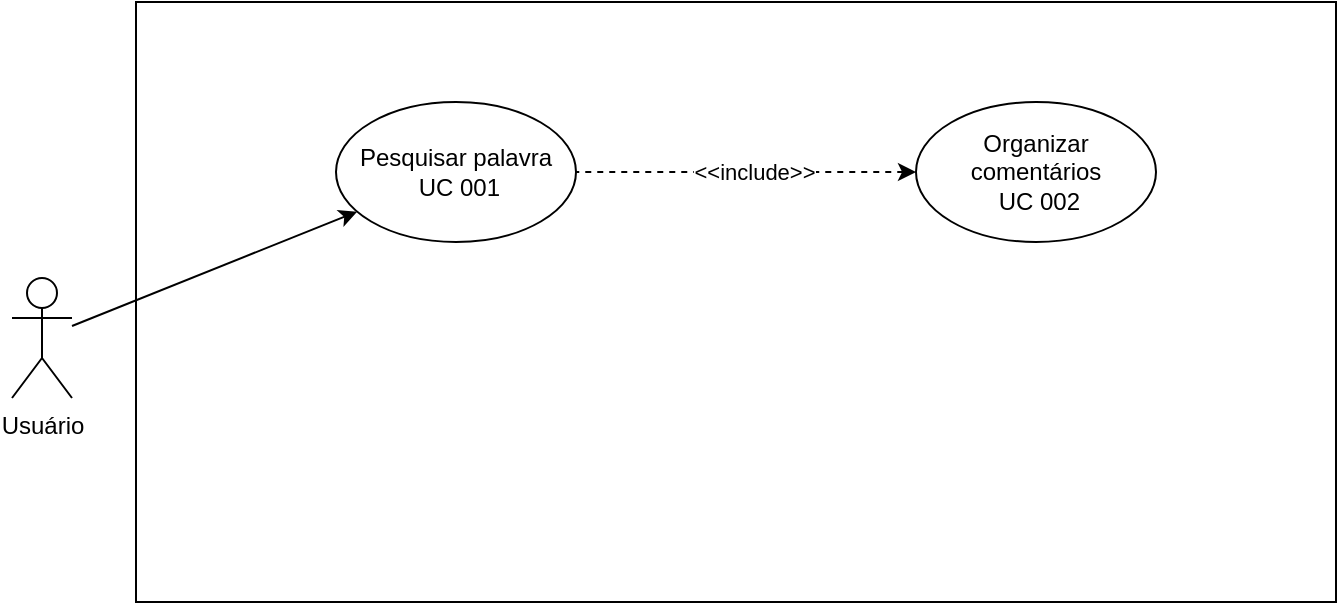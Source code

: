 <mxfile version="20.2.0" type="google"><diagram id="tNK0vlteFIx5bc9W0l7x" name="Página-1"><mxGraphModel grid="1" page="1" gridSize="10" guides="1" tooltips="1" connect="1" arrows="1" fold="1" pageScale="1" pageWidth="827" pageHeight="1169" math="0" shadow="0"><root><mxCell id="0"/><mxCell id="1" parent="0"/><mxCell id="sjMyJ0i74vwjDjEsnaUG-6" value="" style="rounded=0;whiteSpace=wrap;html=1;" vertex="1" parent="1"><mxGeometry x="120" y="60" width="600" height="300" as="geometry"/></mxCell><mxCell id="hJ4qFR9D3slbXvPtgu2s-2" style="rounded=0;orthogonalLoop=1;jettySize=auto;html=1;" edge="1" parent="1" source="sjMyJ0i74vwjDjEsnaUG-1" target="hJ4qFR9D3slbXvPtgu2s-1"><mxGeometry relative="1" as="geometry"/></mxCell><mxCell id="sjMyJ0i74vwjDjEsnaUG-1" value="Usuário" style="shape=umlActor;verticalLabelPosition=bottom;verticalAlign=top;html=1;outlineConnect=0;" vertex="1" parent="1"><mxGeometry x="58" y="198" width="30" height="60" as="geometry"/></mxCell><mxCell id="hJ4qFR9D3slbXvPtgu2s-1" value="&lt;div&gt;Pesquisar palavra&lt;/div&gt;&amp;nbsp;UC 001" style="ellipse;whiteSpace=wrap;html=1;fontStyle=0;verticalAlign=middle;" vertex="1" parent="1"><mxGeometry x="220" y="110" width="120" height="70" as="geometry"/></mxCell><mxCell id="Fa5zzL9nswDnVZUOOBiP-3" style="edgeStyle=orthogonalEdgeStyle;rounded=0;orthogonalLoop=1;jettySize=auto;html=1;exitX=0;exitY=0.5;exitDx=0;exitDy=0;dashed=1;startArrow=classic;startFill=1;endArrow=none;endFill=0;" edge="1" parent="1" source="CEH2Z0Boucn5oVn0hcFu-1" target="hJ4qFR9D3slbXvPtgu2s-1"><mxGeometry relative="1" as="geometry"/></mxCell><mxCell id="Fa5zzL9nswDnVZUOOBiP-4" value="&amp;lt;&amp;lt;include&amp;gt;&amp;gt;" style="edgeLabel;html=1;align=center;verticalAlign=middle;resizable=0;points=[];" connectable="0" vertex="1" parent="Fa5zzL9nswDnVZUOOBiP-3"><mxGeometry x="0.129" y="3" relative="1" as="geometry"><mxPoint x="15" y="-3" as="offset"/></mxGeometry></mxCell><mxCell id="CEH2Z0Boucn5oVn0hcFu-1" value="&lt;div&gt;Organizar comentários&lt;br&gt;&lt;/div&gt;&amp;nbsp;UC 002" style="ellipse;whiteSpace=wrap;html=1;fontStyle=0;verticalAlign=middle;" vertex="1" parent="1"><mxGeometry x="510" y="110" width="120" height="70" as="geometry"/></mxCell></root></mxGraphModel></diagram></mxfile>